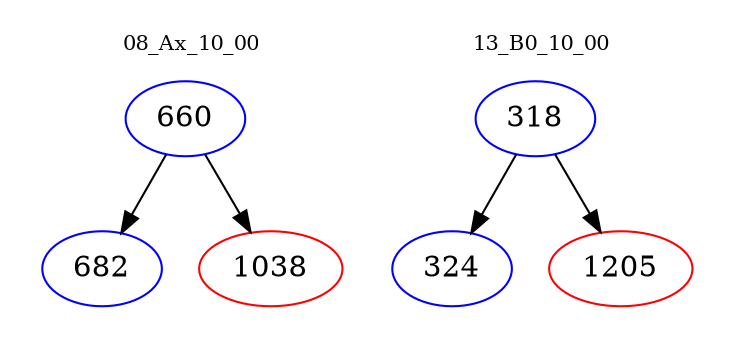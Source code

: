 digraph{
subgraph cluster_0 {
color = white
label = "08_Ax_10_00";
fontsize=10;
T0_660 [label="660", color="blue"]
T0_660 -> T0_682 [color="black"]
T0_682 [label="682", color="blue"]
T0_660 -> T0_1038 [color="black"]
T0_1038 [label="1038", color="red"]
}
subgraph cluster_1 {
color = white
label = "13_B0_10_00";
fontsize=10;
T1_318 [label="318", color="blue"]
T1_318 -> T1_324 [color="black"]
T1_324 [label="324", color="blue"]
T1_318 -> T1_1205 [color="black"]
T1_1205 [label="1205", color="red"]
}
}
